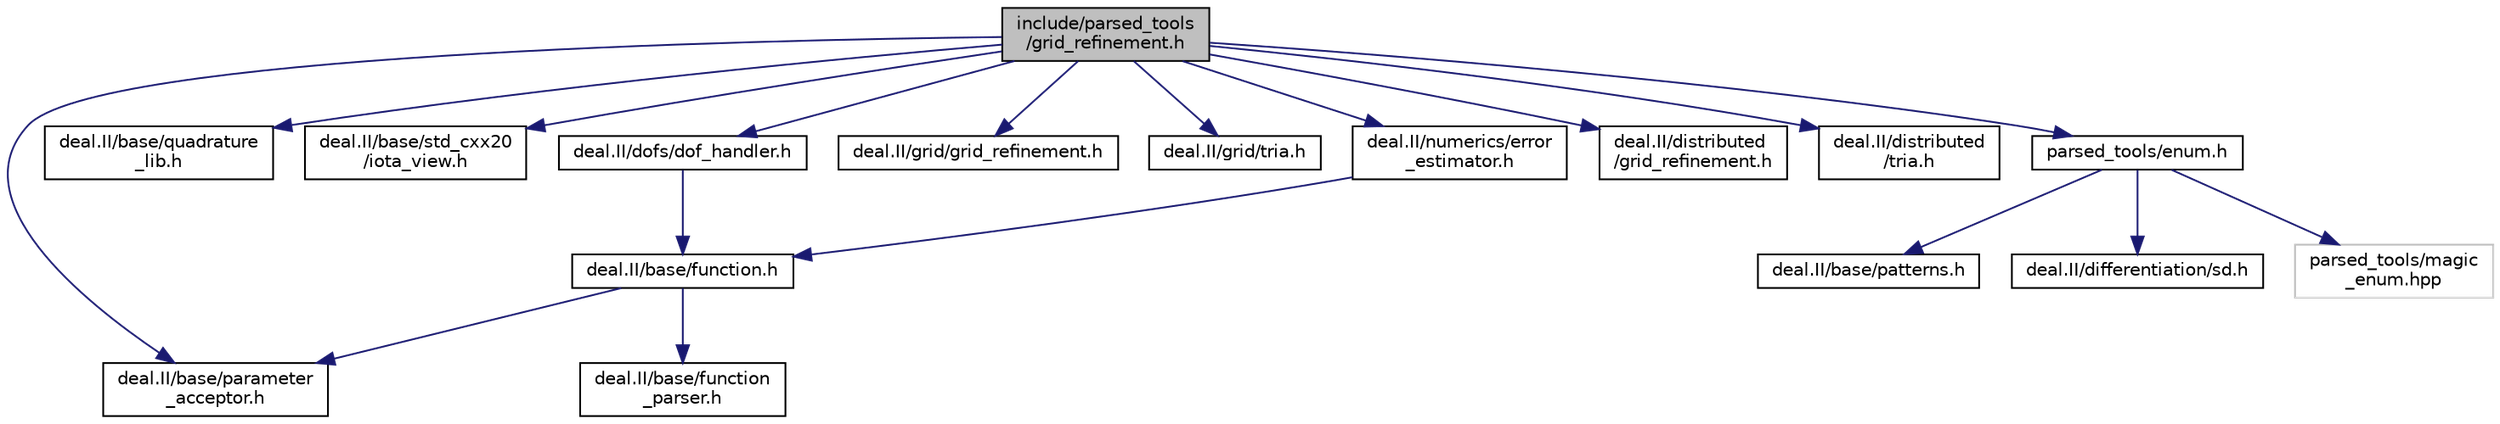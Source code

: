 digraph "include/parsed_tools/grid_refinement.h"
{
 // LATEX_PDF_SIZE
  bgcolor="transparent";
  edge [fontname="Helvetica",fontsize="10",labelfontname="Helvetica",labelfontsize="10"];
  node [fontname="Helvetica",fontsize="10",shape=record];
  Node1 [label="include/parsed_tools\l/grid_refinement.h",height=0.2,width=0.4,color="black", fillcolor="grey75", style="filled", fontcolor="black",tooltip=" "];
  Node1 -> Node2 [color="midnightblue",fontsize="10",style="solid",fontname="Helvetica"];
  Node2 [label="deal.II/base/parameter\l_acceptor.h",height=0.2,width=0.4,color="black",URL="/__w/fsi-suite/fsi-suite/deal.tag$parameter__acceptor_8h.html.html",tooltip=" "];
  Node1 -> Node3 [color="midnightblue",fontsize="10",style="solid",fontname="Helvetica"];
  Node3 [label="deal.II/base/quadrature\l_lib.h",height=0.2,width=0.4,color="black",URL="/__w/fsi-suite/fsi-suite/deal.tag$quadrature__lib_8h.html.html",tooltip=" "];
  Node1 -> Node4 [color="midnightblue",fontsize="10",style="solid",fontname="Helvetica"];
  Node4 [label="deal.II/base/std_cxx20\l/iota_view.h",height=0.2,width=0.4,color="black",URL="/__w/fsi-suite/fsi-suite/deal.tag$iota__view_8h.html.html",tooltip=" "];
  Node1 -> Node5 [color="midnightblue",fontsize="10",style="solid",fontname="Helvetica"];
  Node5 [label="deal.II/dofs/dof_handler.h",height=0.2,width=0.4,color="black",URL="/__w/fsi-suite/fsi-suite/deal.tag$dof__handler_8h.html.html",tooltip=" "];
  Node5 -> Node6 [color="midnightblue",fontsize="10",style="solid",fontname="Helvetica"];
  Node6 [label="deal.II/base/function.h",height=0.2,width=0.4,color="black",URL="$function_8h.html",tooltip=" "];
  Node6 -> Node7 [color="midnightblue",fontsize="10",style="solid",fontname="Helvetica"];
  Node7 [label="deal.II/base/function\l_parser.h",height=0.2,width=0.4,color="black",URL="/__w/fsi-suite/fsi-suite/deal.tag$function__parser_8h.html.html",tooltip=" "];
  Node6 -> Node2 [color="midnightblue",fontsize="10",style="solid",fontname="Helvetica"];
  Node1 -> Node8 [color="midnightblue",fontsize="10",style="solid",fontname="Helvetica"];
  Node8 [label="deal.II/grid/grid_refinement.h",height=0.2,width=0.4,color="black",URL="/__w/fsi-suite/fsi-suite/deal.tag$grid_2grid__refinement_8h.html.html",tooltip=" "];
  Node1 -> Node9 [color="midnightblue",fontsize="10",style="solid",fontname="Helvetica"];
  Node9 [label="deal.II/grid/tria.h",height=0.2,width=0.4,color="black",URL="/__w/fsi-suite/fsi-suite/deal.tag$grid_2tria_8h.html.html",tooltip=" "];
  Node1 -> Node10 [color="midnightblue",fontsize="10",style="solid",fontname="Helvetica"];
  Node10 [label="deal.II/numerics/error\l_estimator.h",height=0.2,width=0.4,color="black",URL="/__w/fsi-suite/fsi-suite/deal.tag$error__estimator_8h.html.html",tooltip=" "];
  Node10 -> Node6 [color="midnightblue",fontsize="10",style="solid",fontname="Helvetica"];
  Node1 -> Node11 [color="midnightblue",fontsize="10",style="solid",fontname="Helvetica"];
  Node11 [label="deal.II/distributed\l/grid_refinement.h",height=0.2,width=0.4,color="black",URL="/__w/fsi-suite/fsi-suite/deal.tag$distributed_2grid__refinement_8h.html.html",tooltip=" "];
  Node1 -> Node12 [color="midnightblue",fontsize="10",style="solid",fontname="Helvetica"];
  Node12 [label="deal.II/distributed\l/tria.h",height=0.2,width=0.4,color="black",URL="/__w/fsi-suite/fsi-suite/deal.tag$distributed_2tria_8h.html.html",tooltip=" "];
  Node1 -> Node13 [color="midnightblue",fontsize="10",style="solid",fontname="Helvetica"];
  Node13 [label="parsed_tools/enum.h",height=0.2,width=0.4,color="black",URL="$enum_8h.html",tooltip=" "];
  Node13 -> Node14 [color="midnightblue",fontsize="10",style="solid",fontname="Helvetica"];
  Node14 [label="deal.II/base/patterns.h",height=0.2,width=0.4,color="black",URL="/__w/fsi-suite/fsi-suite/deal.tag$patterns_8h.html.html",tooltip=" "];
  Node13 -> Node15 [color="midnightblue",fontsize="10",style="solid",fontname="Helvetica"];
  Node15 [label="deal.II/differentiation/sd.h",height=0.2,width=0.4,color="black",URL="/__w/fsi-suite/fsi-suite/deal.tag$sd_8h.html.html",tooltip=" "];
  Node13 -> Node16 [color="midnightblue",fontsize="10",style="solid",fontname="Helvetica"];
  Node16 [label="parsed_tools/magic\l_enum.hpp",height=0.2,width=0.4,color="grey75",tooltip=" "];
}
